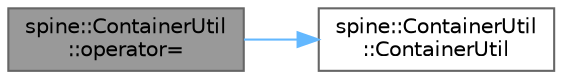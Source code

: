 digraph "spine::ContainerUtil::operator="
{
 // LATEX_PDF_SIZE
  bgcolor="transparent";
  edge [fontname=Helvetica,fontsize=10,labelfontname=Helvetica,labelfontsize=10];
  node [fontname=Helvetica,fontsize=10,shape=box,height=0.2,width=0.4];
  rankdir="LR";
  Node1 [id="Node000001",label="spine::ContainerUtil\l::operator=",height=0.2,width=0.4,color="gray40", fillcolor="grey60", style="filled", fontcolor="black",tooltip=" "];
  Node1 -> Node2 [id="edge2_Node000001_Node000002",color="steelblue1",style="solid",tooltip=" "];
  Node2 [id="Node000002",label="spine::ContainerUtil\l::ContainerUtil",height=0.2,width=0.4,color="grey40", fillcolor="white", style="filled",URL="$classspine_1_1_container_util.html#a86a25f98610b596a2df494a04f8c8a5e",tooltip=" "];
}
